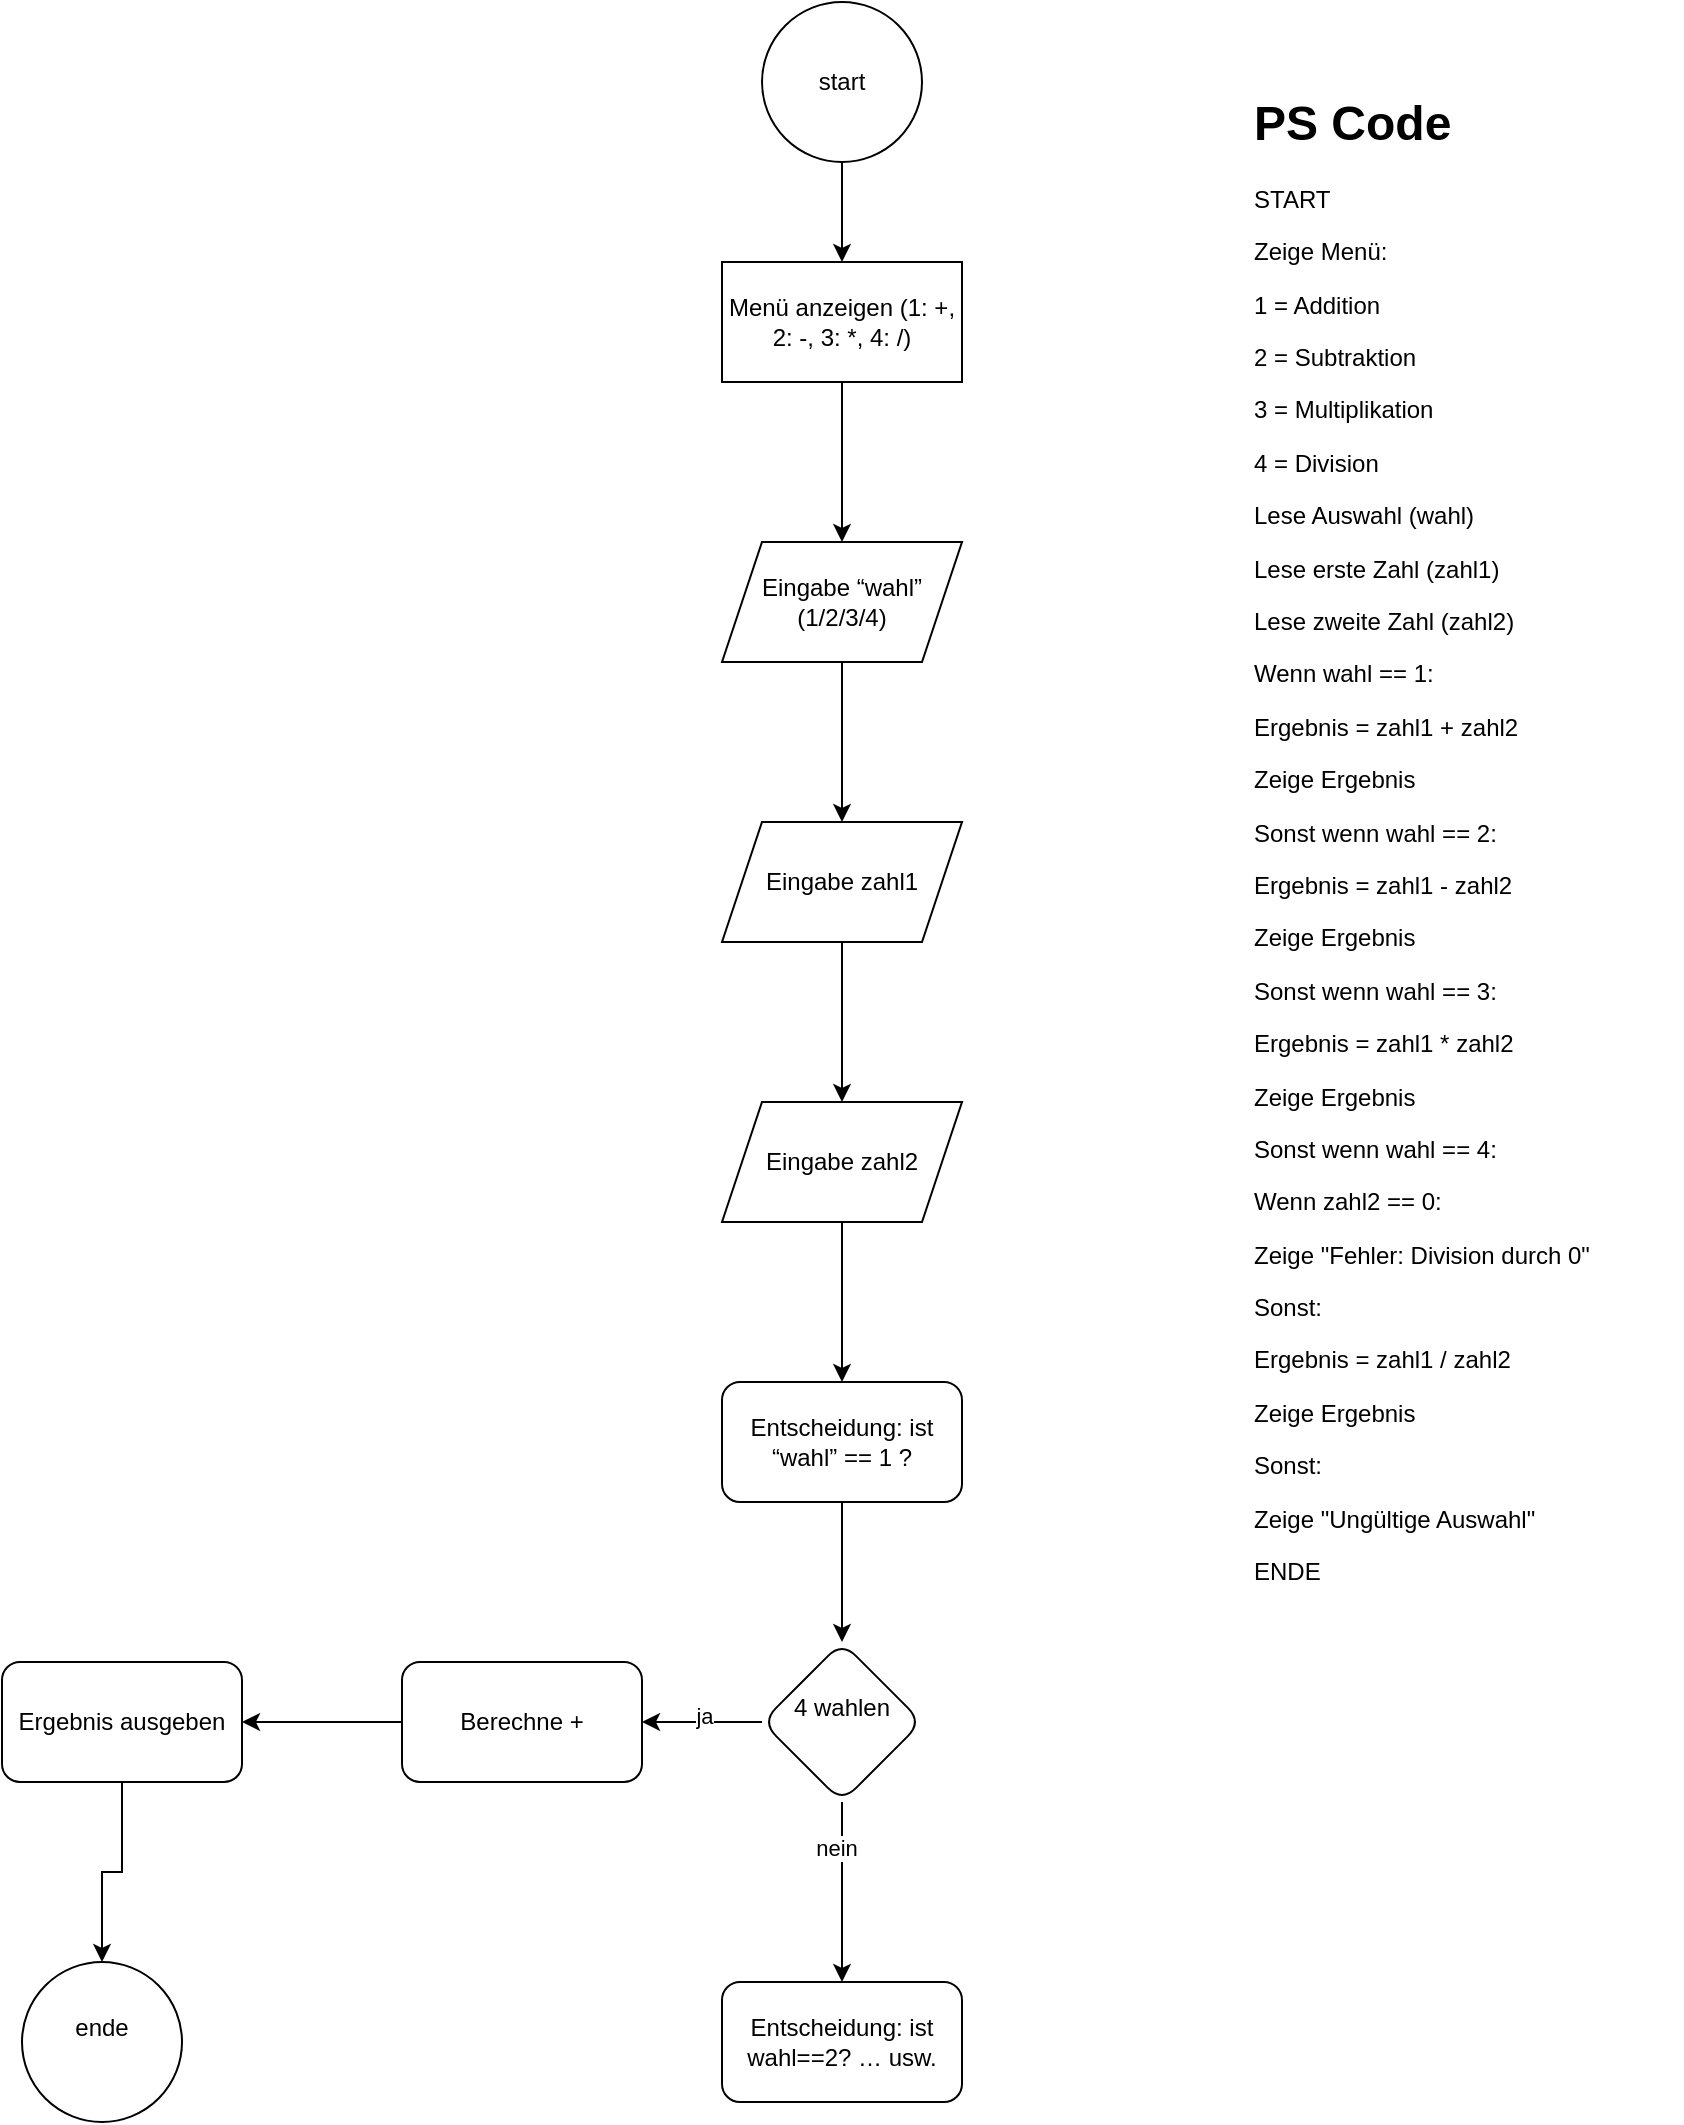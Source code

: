 <mxfile version="28.1.2">
  <diagram name="Seite-1" id="ghp5YD5rPVhaibNfXxda">
    <mxGraphModel dx="2253" dy="841" grid="1" gridSize="10" guides="1" tooltips="1" connect="1" arrows="1" fold="1" page="1" pageScale="1" pageWidth="827" pageHeight="1169" math="0" shadow="0">
      <root>
        <mxCell id="0" />
        <mxCell id="1" parent="0" />
        <mxCell id="2kTjS-c-8i2u5cn4K624-3" value="" style="edgeStyle=orthogonalEdgeStyle;rounded=0;orthogonalLoop=1;jettySize=auto;html=1;" edge="1" parent="1" source="2kTjS-c-8i2u5cn4K624-1" target="2kTjS-c-8i2u5cn4K624-2">
          <mxGeometry relative="1" as="geometry" />
        </mxCell>
        <mxCell id="2kTjS-c-8i2u5cn4K624-1" value="start" style="ellipse;whiteSpace=wrap;html=1;aspect=fixed;" vertex="1" parent="1">
          <mxGeometry x="170" y="40" width="80" height="80" as="geometry" />
        </mxCell>
        <mxCell id="2kTjS-c-8i2u5cn4K624-5" value="" style="edgeStyle=orthogonalEdgeStyle;rounded=0;orthogonalLoop=1;jettySize=auto;html=1;" edge="1" parent="1" source="2kTjS-c-8i2u5cn4K624-2" target="2kTjS-c-8i2u5cn4K624-4">
          <mxGeometry relative="1" as="geometry" />
        </mxCell>
        <mxCell id="2kTjS-c-8i2u5cn4K624-2" value="Menü anzeigen (1: +, 2: -, 3: *, 4: /)" style="whiteSpace=wrap;html=1;" vertex="1" parent="1">
          <mxGeometry x="150" y="170" width="120" height="60" as="geometry" />
        </mxCell>
        <mxCell id="2kTjS-c-8i2u5cn4K624-7" value="" style="edgeStyle=orthogonalEdgeStyle;rounded=0;orthogonalLoop=1;jettySize=auto;html=1;" edge="1" parent="1" source="2kTjS-c-8i2u5cn4K624-4" target="2kTjS-c-8i2u5cn4K624-6">
          <mxGeometry relative="1" as="geometry" />
        </mxCell>
        <mxCell id="2kTjS-c-8i2u5cn4K624-4" value="Eingabe “wahl” (1/2/3/4)" style="shape=parallelogram;perimeter=parallelogramPerimeter;whiteSpace=wrap;html=1;fixedSize=1;" vertex="1" parent="1">
          <mxGeometry x="150" y="310" width="120" height="60" as="geometry" />
        </mxCell>
        <mxCell id="2kTjS-c-8i2u5cn4K624-9" value="" style="edgeStyle=orthogonalEdgeStyle;rounded=0;orthogonalLoop=1;jettySize=auto;html=1;" edge="1" parent="1" source="2kTjS-c-8i2u5cn4K624-6" target="2kTjS-c-8i2u5cn4K624-8">
          <mxGeometry relative="1" as="geometry" />
        </mxCell>
        <mxCell id="2kTjS-c-8i2u5cn4K624-6" value="Eingabe zahl1" style="shape=parallelogram;perimeter=parallelogramPerimeter;whiteSpace=wrap;html=1;fixedSize=1;" vertex="1" parent="1">
          <mxGeometry x="150" y="450" width="120" height="60" as="geometry" />
        </mxCell>
        <mxCell id="2kTjS-c-8i2u5cn4K624-11" value="" style="edgeStyle=orthogonalEdgeStyle;rounded=0;orthogonalLoop=1;jettySize=auto;html=1;" edge="1" parent="1" source="2kTjS-c-8i2u5cn4K624-8" target="2kTjS-c-8i2u5cn4K624-10">
          <mxGeometry relative="1" as="geometry" />
        </mxCell>
        <mxCell id="2kTjS-c-8i2u5cn4K624-8" value="Eingabe zahl2" style="shape=parallelogram;perimeter=parallelogramPerimeter;whiteSpace=wrap;html=1;fixedSize=1;" vertex="1" parent="1">
          <mxGeometry x="150" y="590" width="120" height="60" as="geometry" />
        </mxCell>
        <mxCell id="2kTjS-c-8i2u5cn4K624-13" value="" style="edgeStyle=orthogonalEdgeStyle;rounded=0;orthogonalLoop=1;jettySize=auto;html=1;" edge="1" parent="1" source="2kTjS-c-8i2u5cn4K624-10" target="2kTjS-c-8i2u5cn4K624-12">
          <mxGeometry relative="1" as="geometry" />
        </mxCell>
        <mxCell id="2kTjS-c-8i2u5cn4K624-10" value="Entscheidung: ist “wahl” == 1 ?" style="rounded=1;whiteSpace=wrap;html=1;" vertex="1" parent="1">
          <mxGeometry x="150" y="730" width="120" height="60" as="geometry" />
        </mxCell>
        <mxCell id="2kTjS-c-8i2u5cn4K624-15" value="" style="edgeStyle=orthogonalEdgeStyle;rounded=0;orthogonalLoop=1;jettySize=auto;html=1;" edge="1" parent="1" source="2kTjS-c-8i2u5cn4K624-12" target="2kTjS-c-8i2u5cn4K624-14">
          <mxGeometry relative="1" as="geometry" />
        </mxCell>
        <mxCell id="2kTjS-c-8i2u5cn4K624-23" value="ja" style="edgeLabel;html=1;align=center;verticalAlign=middle;resizable=0;points=[];" vertex="1" connectable="0" parent="2kTjS-c-8i2u5cn4K624-15">
          <mxGeometry x="-0.033" y="-3" relative="1" as="geometry">
            <mxPoint as="offset" />
          </mxGeometry>
        </mxCell>
        <mxCell id="2kTjS-c-8i2u5cn4K624-22" value="" style="edgeStyle=orthogonalEdgeStyle;rounded=0;orthogonalLoop=1;jettySize=auto;html=1;" edge="1" parent="1" source="2kTjS-c-8i2u5cn4K624-12" target="2kTjS-c-8i2u5cn4K624-21">
          <mxGeometry relative="1" as="geometry" />
        </mxCell>
        <mxCell id="2kTjS-c-8i2u5cn4K624-24" value="nein" style="edgeLabel;html=1;align=center;verticalAlign=middle;resizable=0;points=[];" vertex="1" connectable="0" parent="2kTjS-c-8i2u5cn4K624-22">
          <mxGeometry x="-0.489" y="-3" relative="1" as="geometry">
            <mxPoint as="offset" />
          </mxGeometry>
        </mxCell>
        <mxCell id="2kTjS-c-8i2u5cn4K624-12" value="4 wahlen&lt;div&gt;&lt;br&gt;&lt;/div&gt;" style="rhombus;whiteSpace=wrap;html=1;rounded=1;" vertex="1" parent="1">
          <mxGeometry x="170" y="860" width="80" height="80" as="geometry" />
        </mxCell>
        <mxCell id="2kTjS-c-8i2u5cn4K624-17" value="" style="edgeStyle=orthogonalEdgeStyle;rounded=0;orthogonalLoop=1;jettySize=auto;html=1;" edge="1" parent="1" source="2kTjS-c-8i2u5cn4K624-14" target="2kTjS-c-8i2u5cn4K624-16">
          <mxGeometry relative="1" as="geometry" />
        </mxCell>
        <mxCell id="2kTjS-c-8i2u5cn4K624-14" value="Berechne +" style="whiteSpace=wrap;html=1;rounded=1;" vertex="1" parent="1">
          <mxGeometry x="-10" y="870" width="120" height="60" as="geometry" />
        </mxCell>
        <mxCell id="2kTjS-c-8i2u5cn4K624-20" style="edgeStyle=orthogonalEdgeStyle;rounded=0;orthogonalLoop=1;jettySize=auto;html=1;entryX=0.5;entryY=0;entryDx=0;entryDy=0;" edge="1" parent="1" source="2kTjS-c-8i2u5cn4K624-16" target="2kTjS-c-8i2u5cn4K624-18">
          <mxGeometry relative="1" as="geometry" />
        </mxCell>
        <mxCell id="2kTjS-c-8i2u5cn4K624-16" value="Ergebnis ausgeben" style="whiteSpace=wrap;html=1;rounded=1;" vertex="1" parent="1">
          <mxGeometry x="-210" y="870" width="120" height="60" as="geometry" />
        </mxCell>
        <mxCell id="2kTjS-c-8i2u5cn4K624-18" value="ende&lt;div&gt;&lt;br&gt;&lt;/div&gt;" style="ellipse;whiteSpace=wrap;html=1;aspect=fixed;" vertex="1" parent="1">
          <mxGeometry x="-200" y="1020" width="80" height="80" as="geometry" />
        </mxCell>
        <mxCell id="2kTjS-c-8i2u5cn4K624-21" value="Entscheidung: ist wahl==2? … usw." style="whiteSpace=wrap;html=1;rounded=1;" vertex="1" parent="1">
          <mxGeometry x="150" y="1030" width="120" height="60" as="geometry" />
        </mxCell>
        <mxCell id="2kTjS-c-8i2u5cn4K624-31" value="&lt;h1 style=&quot;margin-top: 0px;&quot;&gt;PS Code&lt;/h1&gt;&lt;p data-pm-slice=&quot;1 1 []&quot;&gt;START&lt;/p&gt;&lt;p&gt;Zeige Menü:&lt;/p&gt;&lt;p&gt;  1 = Addition&lt;/p&gt;&lt;p&gt;  2 = Subtraktion&lt;/p&gt;&lt;p&gt;  3 = Multiplikation&lt;/p&gt;&lt;p&gt;  4 = Division&lt;/p&gt;&lt;p&gt;Lese Auswahl (wahl)&lt;/p&gt;&lt;p&gt;Lese erste Zahl (zahl1)&lt;/p&gt;&lt;p&gt;Lese zweite Zahl (zahl2)&lt;/p&gt;&lt;p&gt;Wenn wahl == 1:&lt;/p&gt;&lt;p&gt;    Ergebnis = zahl1 + zahl2&lt;/p&gt;&lt;p&gt;    Zeige Ergebnis&lt;/p&gt;&lt;p&gt;Sonst wenn wahl == 2:&lt;/p&gt;&lt;p&gt;    Ergebnis = zahl1 - zahl2&lt;/p&gt;&lt;p&gt;    Zeige Ergebnis&lt;/p&gt;&lt;p&gt;Sonst wenn wahl == 3:&lt;/p&gt;&lt;p&gt;    Ergebnis = zahl1 * zahl2&lt;/p&gt;&lt;p&gt;    Zeige Ergebnis&lt;/p&gt;&lt;p&gt;Sonst wenn wahl == 4:&lt;/p&gt;&lt;p&gt;    Wenn zahl2 == 0:&lt;/p&gt;&lt;p&gt;        Zeige &quot;Fehler: Division durch 0&quot;&lt;/p&gt;&lt;p&gt;    Sonst:&lt;/p&gt;&lt;p&gt;        Ergebnis = zahl1 / zahl2&lt;/p&gt;&lt;p&gt;        Zeige Ergebnis&lt;/p&gt;&lt;p&gt;Sonst:&lt;/p&gt;&lt;p&gt;    Zeige &quot;Ungültige Auswahl&quot;&lt;/p&gt;&lt;p&gt;ENDE&lt;/p&gt;" style="text;html=1;whiteSpace=wrap;overflow=hidden;rounded=0;" vertex="1" parent="1">
          <mxGeometry x="414" y="80" width="216" height="760" as="geometry" />
        </mxCell>
      </root>
    </mxGraphModel>
  </diagram>
</mxfile>
